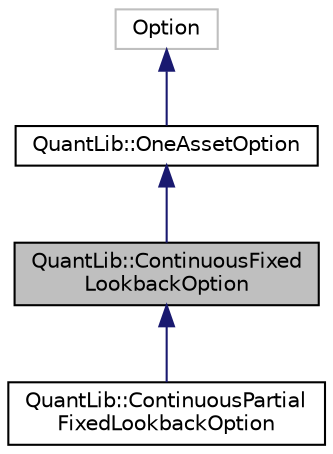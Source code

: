 digraph "QuantLib::ContinuousFixedLookbackOption"
{
  edge [fontname="Helvetica",fontsize="10",labelfontname="Helvetica",labelfontsize="10"];
  node [fontname="Helvetica",fontsize="10",shape=record];
  Node1 [label="QuantLib::ContinuousFixed\lLookbackOption",height=0.2,width=0.4,color="black", fillcolor="grey75", style="filled", fontcolor="black"];
  Node2 -> Node1 [dir="back",color="midnightblue",fontsize="10",style="solid"];
  Node2 [label="QuantLib::OneAssetOption",height=0.2,width=0.4,color="black", fillcolor="white", style="filled",URL="$class_quant_lib_1_1_one_asset_option.html",tooltip="Base class for options on a single asset. "];
  Node3 -> Node2 [dir="back",color="midnightblue",fontsize="10",style="solid"];
  Node3 [label="Option",height=0.2,width=0.4,color="grey75", fillcolor="white", style="filled"];
  Node1 -> Node4 [dir="back",color="midnightblue",fontsize="10",style="solid"];
  Node4 [label="QuantLib::ContinuousPartial\lFixedLookbackOption",height=0.2,width=0.4,color="black", fillcolor="white", style="filled",URL="$class_quant_lib_1_1_continuous_partial_fixed_lookback_option.html",tooltip="Continuous-partial-fixed lookback option. "];
}
